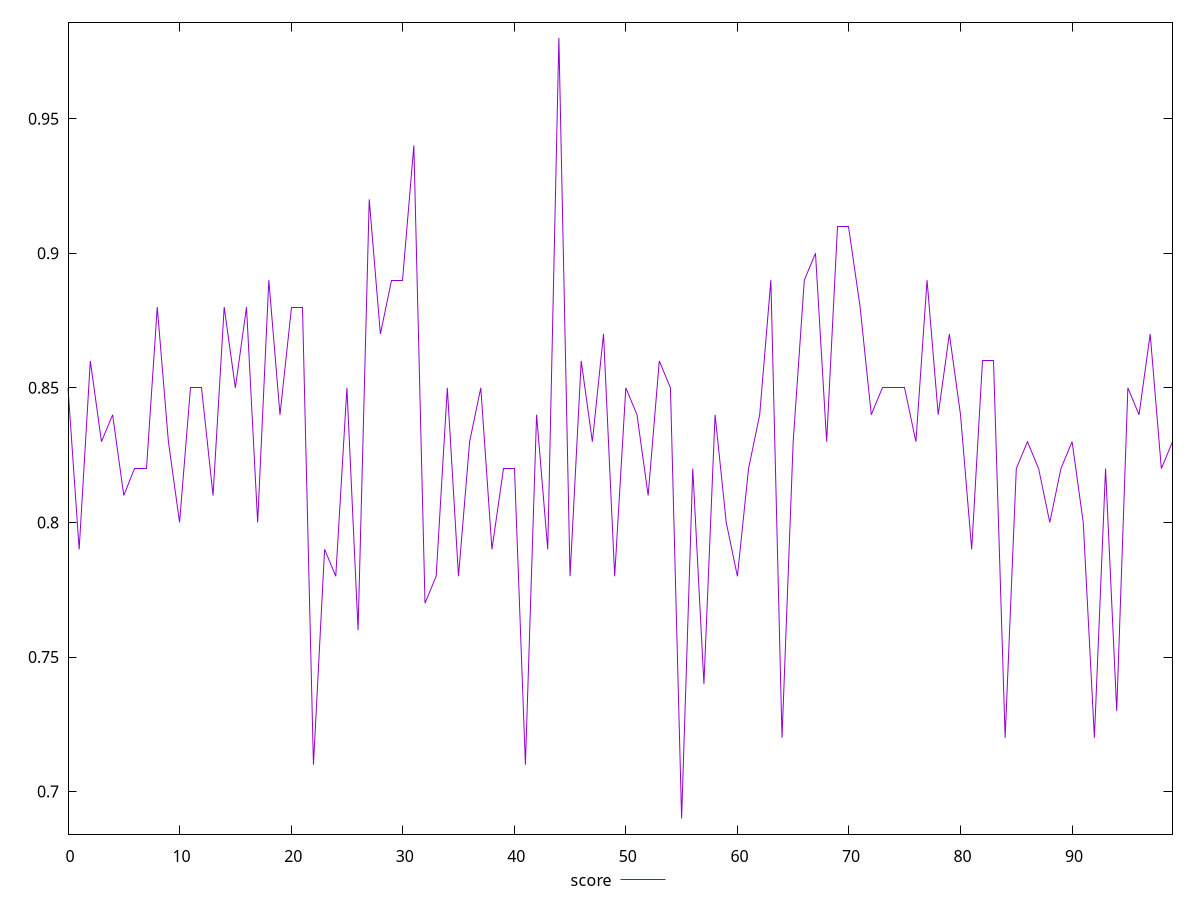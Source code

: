 reset

$score <<EOF
0 0.85
1 0.79
2 0.86
3 0.83
4 0.84
5 0.81
6 0.82
7 0.82
8 0.88
9 0.83
10 0.8
11 0.85
12 0.85
13 0.81
14 0.88
15 0.85
16 0.88
17 0.8
18 0.89
19 0.84
20 0.88
21 0.88
22 0.71
23 0.79
24 0.78
25 0.85
26 0.76
27 0.92
28 0.87
29 0.89
30 0.89
31 0.94
32 0.77
33 0.78
34 0.85
35 0.78
36 0.83
37 0.85
38 0.79
39 0.82
40 0.82
41 0.71
42 0.84
43 0.79
44 0.98
45 0.78
46 0.86
47 0.83
48 0.87
49 0.78
50 0.85
51 0.84
52 0.81
53 0.86
54 0.85
55 0.69
56 0.82
57 0.74
58 0.84
59 0.8
60 0.78
61 0.82
62 0.84
63 0.89
64 0.72
65 0.83
66 0.89
67 0.9
68 0.83
69 0.91
70 0.91
71 0.88
72 0.84
73 0.85
74 0.85
75 0.85
76 0.83
77 0.89
78 0.84
79 0.87
80 0.84
81 0.79
82 0.86
83 0.86
84 0.72
85 0.82
86 0.83
87 0.82
88 0.8
89 0.82
90 0.83
91 0.8
92 0.72
93 0.82
94 0.73
95 0.85
96 0.84
97 0.87
98 0.82
99 0.83
EOF

set key outside below
set xrange [0:99]
set yrange [0.6841999999999999:0.9858]
set trange [0.6841999999999999:0.9858]
set terminal svg size 640, 500 enhanced background rgb 'white'
set output "reports/report_00028_2021-02-24T12-49-42.674Z/bootup-time/samples/music/score/values.svg"

plot $score title "score" with line

reset
